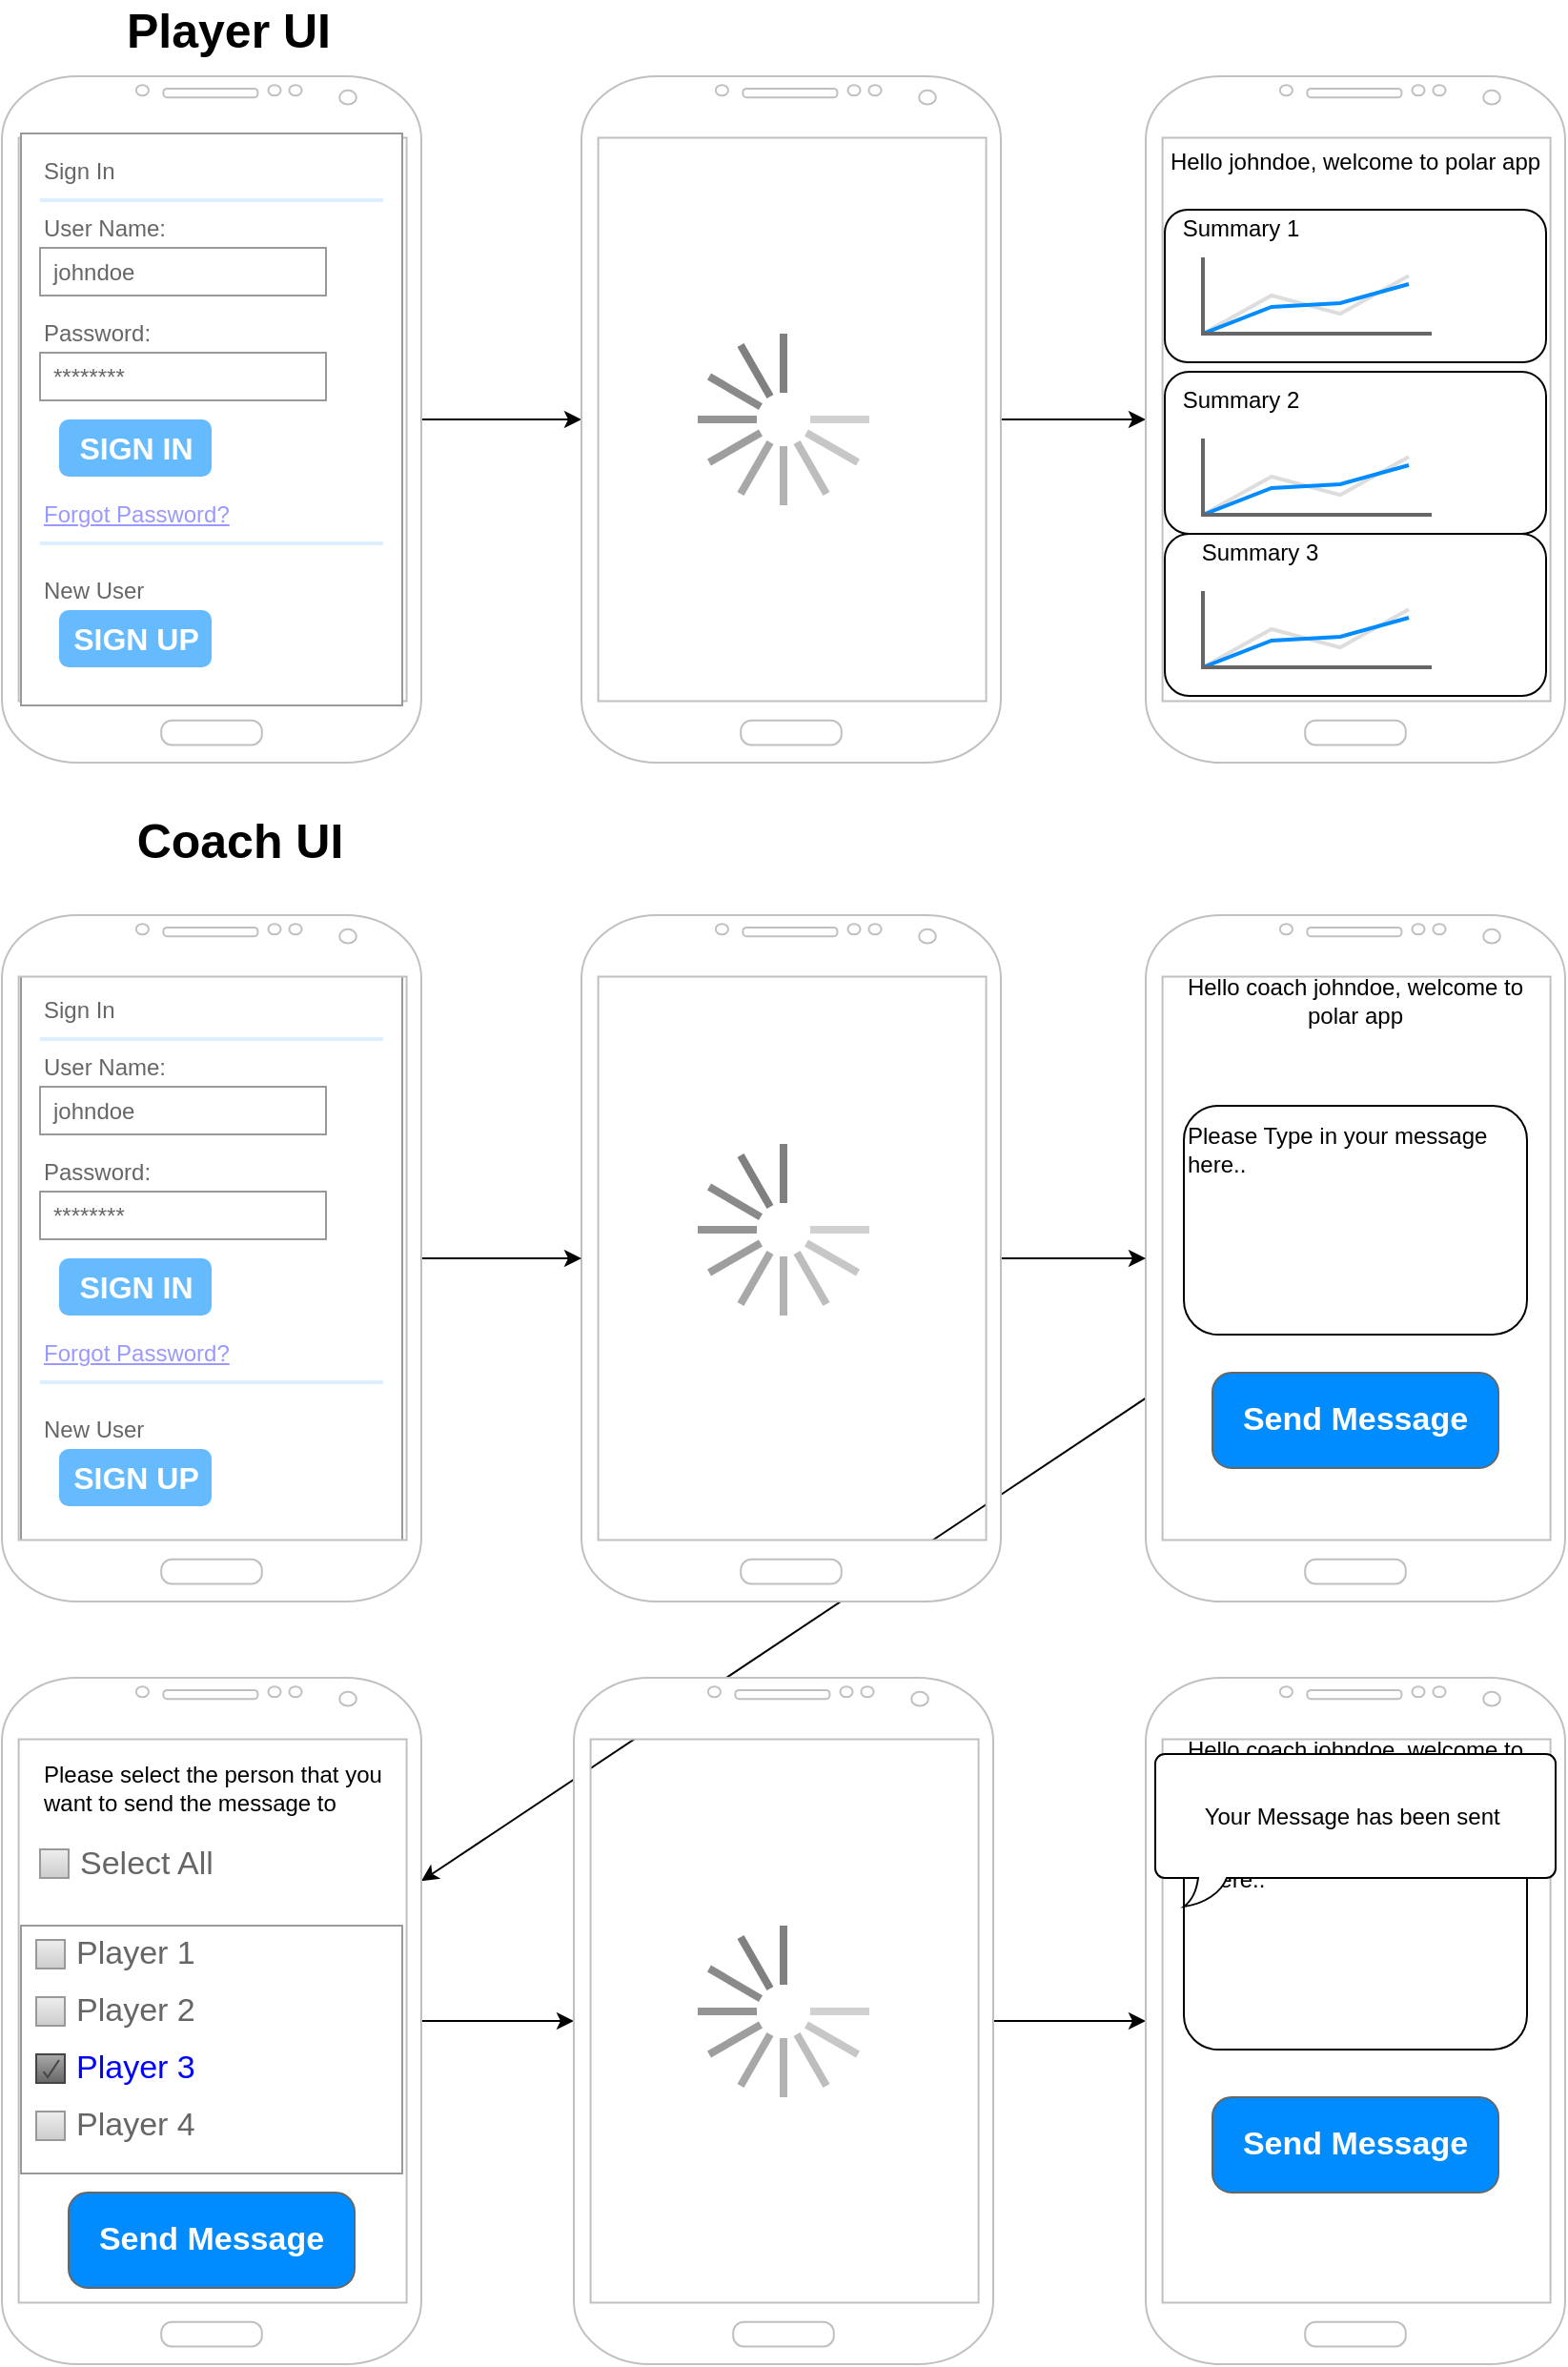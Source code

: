 <mxfile version="14.9.9" type="github">
  <diagram id="r9coZ3SHxbXu03hRXBzI" name="Page-1">
    <mxGraphModel dx="1038" dy="539" grid="1" gridSize="10" guides="1" tooltips="1" connect="1" arrows="1" fold="1" page="1" pageScale="1" pageWidth="827" pageHeight="1169" math="0" shadow="0">
      <root>
        <mxCell id="0" />
        <mxCell id="1" parent="0" />
        <mxCell id="iYdBuN2wYEer2rM_jmkH-16" value="" style="edgeStyle=none;rounded=0;orthogonalLoop=1;jettySize=auto;html=1;" edge="1" parent="1" source="iYdBuN2wYEer2rM_jmkH-1" target="iYdBuN2wYEer2rM_jmkH-15">
          <mxGeometry relative="1" as="geometry" />
        </mxCell>
        <mxCell id="iYdBuN2wYEer2rM_jmkH-1" value="" style="verticalLabelPosition=bottom;verticalAlign=top;html=1;shadow=0;dashed=0;strokeWidth=1;shape=mxgraph.android.phone2;strokeColor=#c0c0c0;" vertex="1" parent="1">
          <mxGeometry y="40" width="220" height="360" as="geometry" />
        </mxCell>
        <mxCell id="iYdBuN2wYEer2rM_jmkH-3" value="" style="strokeWidth=1;shadow=0;dashed=0;align=center;html=1;shape=mxgraph.mockup.forms.rrect;rSize=0;strokeColor=#999999;fillColor=#ffffff;" vertex="1" parent="1">
          <mxGeometry x="10" y="70" width="200" height="300" as="geometry" />
        </mxCell>
        <mxCell id="iYdBuN2wYEer2rM_jmkH-4" value="Sign In" style="strokeWidth=1;shadow=0;dashed=0;align=center;html=1;shape=mxgraph.mockup.forms.anchor;fontSize=12;fontColor=#666666;align=left;resizeWidth=1;spacingLeft=0;" vertex="1" parent="iYdBuN2wYEer2rM_jmkH-3">
          <mxGeometry width="100" height="20" relative="1" as="geometry">
            <mxPoint x="10" y="10" as="offset" />
          </mxGeometry>
        </mxCell>
        <mxCell id="iYdBuN2wYEer2rM_jmkH-5" value="" style="shape=line;strokeColor=#ddeeff;strokeWidth=2;html=1;resizeWidth=1;" vertex="1" parent="iYdBuN2wYEer2rM_jmkH-3">
          <mxGeometry width="180" height="10" relative="1" as="geometry">
            <mxPoint x="10" y="30" as="offset" />
          </mxGeometry>
        </mxCell>
        <mxCell id="iYdBuN2wYEer2rM_jmkH-6" value="User Name:" style="strokeWidth=1;shadow=0;dashed=0;align=center;html=1;shape=mxgraph.mockup.forms.anchor;fontSize=12;fontColor=#666666;align=left;resizeWidth=1;spacingLeft=0;" vertex="1" parent="iYdBuN2wYEer2rM_jmkH-3">
          <mxGeometry width="100" height="20" relative="1" as="geometry">
            <mxPoint x="10" y="40" as="offset" />
          </mxGeometry>
        </mxCell>
        <mxCell id="iYdBuN2wYEer2rM_jmkH-7" value="johndoe" style="strokeWidth=1;shadow=0;dashed=0;align=center;html=1;shape=mxgraph.mockup.forms.rrect;rSize=0;strokeColor=#999999;fontColor=#666666;align=left;spacingLeft=5;resizeWidth=1;" vertex="1" parent="iYdBuN2wYEer2rM_jmkH-3">
          <mxGeometry width="150" height="25" relative="1" as="geometry">
            <mxPoint x="10" y="60" as="offset" />
          </mxGeometry>
        </mxCell>
        <mxCell id="iYdBuN2wYEer2rM_jmkH-8" value="Password:" style="strokeWidth=1;shadow=0;dashed=0;align=center;html=1;shape=mxgraph.mockup.forms.anchor;fontSize=12;fontColor=#666666;align=left;resizeWidth=1;spacingLeft=0;" vertex="1" parent="iYdBuN2wYEer2rM_jmkH-3">
          <mxGeometry width="100" height="20" relative="1" as="geometry">
            <mxPoint x="10" y="95" as="offset" />
          </mxGeometry>
        </mxCell>
        <mxCell id="iYdBuN2wYEer2rM_jmkH-9" value="********" style="strokeWidth=1;shadow=0;dashed=0;align=center;html=1;shape=mxgraph.mockup.forms.rrect;rSize=0;strokeColor=#999999;fontColor=#666666;align=left;spacingLeft=5;resizeWidth=1;" vertex="1" parent="iYdBuN2wYEer2rM_jmkH-3">
          <mxGeometry width="150" height="25" relative="1" as="geometry">
            <mxPoint x="10" y="115" as="offset" />
          </mxGeometry>
        </mxCell>
        <mxCell id="iYdBuN2wYEer2rM_jmkH-10" value="SIGN IN" style="strokeWidth=1;shadow=0;dashed=0;align=center;html=1;shape=mxgraph.mockup.forms.rrect;rSize=5;strokeColor=none;fontColor=#ffffff;fillColor=#66bbff;fontSize=16;fontStyle=1;" vertex="1" parent="iYdBuN2wYEer2rM_jmkH-3">
          <mxGeometry y="1" width="80" height="30" relative="1" as="geometry">
            <mxPoint x="20" y="-150" as="offset" />
          </mxGeometry>
        </mxCell>
        <mxCell id="iYdBuN2wYEer2rM_jmkH-11" value="Forgot Password?" style="strokeWidth=1;shadow=0;dashed=0;align=center;html=1;shape=mxgraph.mockup.forms.anchor;fontSize=12;fontColor=#9999ff;align=left;spacingLeft=0;fontStyle=4;resizeWidth=1;" vertex="1" parent="iYdBuN2wYEer2rM_jmkH-3">
          <mxGeometry y="1" width="150" height="20" relative="1" as="geometry">
            <mxPoint x="10" y="-110" as="offset" />
          </mxGeometry>
        </mxCell>
        <mxCell id="iYdBuN2wYEer2rM_jmkH-12" value="" style="shape=line;strokeColor=#ddeeff;strokeWidth=2;html=1;resizeWidth=1;" vertex="1" parent="iYdBuN2wYEer2rM_jmkH-3">
          <mxGeometry y="1" width="180" height="10" relative="1" as="geometry">
            <mxPoint x="10" y="-90" as="offset" />
          </mxGeometry>
        </mxCell>
        <mxCell id="iYdBuN2wYEer2rM_jmkH-13" value="New User" style="strokeWidth=1;shadow=0;dashed=0;align=center;html=1;shape=mxgraph.mockup.forms.anchor;fontSize=12;fontColor=#666666;align=left;spacingLeft=0;resizeWidth=1;" vertex="1" parent="iYdBuN2wYEer2rM_jmkH-3">
          <mxGeometry y="1" width="150" height="20" relative="1" as="geometry">
            <mxPoint x="10" y="-70" as="offset" />
          </mxGeometry>
        </mxCell>
        <mxCell id="iYdBuN2wYEer2rM_jmkH-14" value="SIGN UP" style="strokeWidth=1;shadow=0;dashed=0;align=center;html=1;shape=mxgraph.mockup.forms.rrect;rSize=5;strokeColor=none;fontColor=#ffffff;fillColor=#66bbff;fontSize=16;fontStyle=1;" vertex="1" parent="iYdBuN2wYEer2rM_jmkH-3">
          <mxGeometry y="1" width="80" height="30" relative="1" as="geometry">
            <mxPoint x="20" y="-50" as="offset" />
          </mxGeometry>
        </mxCell>
        <mxCell id="iYdBuN2wYEer2rM_jmkH-20" value="" style="edgeStyle=none;rounded=0;orthogonalLoop=1;jettySize=auto;html=1;" edge="1" parent="1" source="iYdBuN2wYEer2rM_jmkH-15" target="iYdBuN2wYEer2rM_jmkH-19">
          <mxGeometry relative="1" as="geometry" />
        </mxCell>
        <mxCell id="iYdBuN2wYEer2rM_jmkH-15" value="" style="verticalLabelPosition=bottom;verticalAlign=top;html=1;shadow=0;dashed=0;strokeWidth=1;shape=mxgraph.android.phone2;strokeColor=#c0c0c0;" vertex="1" parent="1">
          <mxGeometry x="304" y="40" width="220" height="360" as="geometry" />
        </mxCell>
        <mxCell id="iYdBuN2wYEer2rM_jmkH-18" value="" style="verticalLabelPosition=bottom;shadow=0;dashed=0;align=center;html=1;verticalAlign=top;strokeWidth=1;shape=mxgraph.mockup.misc.loading_circle_2;pointerEvents=1" vertex="1" parent="1">
          <mxGeometry x="365" y="175" width="90" height="90" as="geometry" />
        </mxCell>
        <mxCell id="iYdBuN2wYEer2rM_jmkH-19" value="" style="verticalLabelPosition=bottom;verticalAlign=top;html=1;shadow=0;dashed=0;strokeWidth=1;shape=mxgraph.android.phone2;strokeColor=#c0c0c0;" vertex="1" parent="1">
          <mxGeometry x="600" y="40" width="220" height="360" as="geometry" />
        </mxCell>
        <mxCell id="iYdBuN2wYEer2rM_jmkH-21" value="Hello johndoe, welcome to polar app" style="text;html=1;strokeColor=none;fillColor=none;align=center;verticalAlign=middle;whiteSpace=wrap;rounded=0;" vertex="1" parent="1">
          <mxGeometry x="610" y="70" width="200" height="30" as="geometry" />
        </mxCell>
        <mxCell id="iYdBuN2wYEer2rM_jmkH-22" value="" style="rounded=1;whiteSpace=wrap;html=1;" vertex="1" parent="1">
          <mxGeometry x="610" y="110" width="200" height="80" as="geometry" />
        </mxCell>
        <mxCell id="iYdBuN2wYEer2rM_jmkH-23" value="" style="rounded=1;whiteSpace=wrap;html=1;" vertex="1" parent="1">
          <mxGeometry x="610" y="195" width="200" height="85" as="geometry" />
        </mxCell>
        <mxCell id="iYdBuN2wYEer2rM_jmkH-24" value="" style="rounded=1;whiteSpace=wrap;html=1;" vertex="1" parent="1">
          <mxGeometry x="610" y="280" width="200" height="85" as="geometry" />
        </mxCell>
        <mxCell id="iYdBuN2wYEer2rM_jmkH-25" value="Summary 1" style="text;html=1;strokeColor=none;fillColor=none;align=center;verticalAlign=middle;whiteSpace=wrap;rounded=0;" vertex="1" parent="1">
          <mxGeometry x="610" y="110" width="80" height="20" as="geometry" />
        </mxCell>
        <mxCell id="iYdBuN2wYEer2rM_jmkH-28" value="Summary 2" style="text;html=1;strokeColor=none;fillColor=none;align=center;verticalAlign=middle;whiteSpace=wrap;rounded=0;" vertex="1" parent="1">
          <mxGeometry x="610" y="200" width="80" height="20" as="geometry" />
        </mxCell>
        <mxCell id="iYdBuN2wYEer2rM_jmkH-29" value="Summary 3" style="text;html=1;strokeColor=none;fillColor=none;align=center;verticalAlign=middle;whiteSpace=wrap;rounded=0;" vertex="1" parent="1">
          <mxGeometry x="620" y="280" width="80" height="20" as="geometry" />
        </mxCell>
        <mxCell id="iYdBuN2wYEer2rM_jmkH-30" value="" style="verticalLabelPosition=bottom;shadow=0;dashed=0;align=center;html=1;verticalAlign=top;strokeWidth=1;shape=mxgraph.mockup.graphics.lineChart;strokeColor=none;strokeColor2=#666666;strokeColor3=#008cff;strokeColor4=#dddddd;" vertex="1" parent="1">
          <mxGeometry x="630" y="135" width="120" height="40" as="geometry" />
        </mxCell>
        <mxCell id="iYdBuN2wYEer2rM_jmkH-31" value="" style="verticalLabelPosition=bottom;shadow=0;dashed=0;align=center;html=1;verticalAlign=top;strokeWidth=1;shape=mxgraph.mockup.graphics.lineChart;strokeColor=none;strokeColor2=#666666;strokeColor3=#008cff;strokeColor4=#dddddd;" vertex="1" parent="1">
          <mxGeometry x="630" y="230" width="120" height="40" as="geometry" />
        </mxCell>
        <mxCell id="iYdBuN2wYEer2rM_jmkH-32" value="" style="verticalLabelPosition=bottom;shadow=0;dashed=0;align=center;html=1;verticalAlign=top;strokeWidth=1;shape=mxgraph.mockup.graphics.lineChart;strokeColor=none;strokeColor2=#666666;strokeColor3=#008cff;strokeColor4=#dddddd;" vertex="1" parent="1">
          <mxGeometry x="630" y="310" width="120" height="40" as="geometry" />
        </mxCell>
        <mxCell id="iYdBuN2wYEer2rM_jmkH-33" value="" style="strokeWidth=1;shadow=0;dashed=0;align=center;html=1;shape=mxgraph.mockup.forms.rrect;rSize=0;strokeColor=#999999;fillColor=#ffffff;" vertex="1" parent="1">
          <mxGeometry x="10" y="510" width="200" height="300" as="geometry" />
        </mxCell>
        <mxCell id="iYdBuN2wYEer2rM_jmkH-34" value="Sign In" style="strokeWidth=1;shadow=0;dashed=0;align=center;html=1;shape=mxgraph.mockup.forms.anchor;fontSize=12;fontColor=#666666;align=left;resizeWidth=1;spacingLeft=0;" vertex="1" parent="iYdBuN2wYEer2rM_jmkH-33">
          <mxGeometry width="100" height="20" relative="1" as="geometry">
            <mxPoint x="10" y="10" as="offset" />
          </mxGeometry>
        </mxCell>
        <mxCell id="iYdBuN2wYEer2rM_jmkH-35" value="" style="shape=line;strokeColor=#ddeeff;strokeWidth=2;html=1;resizeWidth=1;" vertex="1" parent="iYdBuN2wYEer2rM_jmkH-33">
          <mxGeometry width="180" height="10" relative="1" as="geometry">
            <mxPoint x="10" y="30" as="offset" />
          </mxGeometry>
        </mxCell>
        <mxCell id="iYdBuN2wYEer2rM_jmkH-36" value="User Name:" style="strokeWidth=1;shadow=0;dashed=0;align=center;html=1;shape=mxgraph.mockup.forms.anchor;fontSize=12;fontColor=#666666;align=left;resizeWidth=1;spacingLeft=0;" vertex="1" parent="iYdBuN2wYEer2rM_jmkH-33">
          <mxGeometry width="100" height="20" relative="1" as="geometry">
            <mxPoint x="10" y="40" as="offset" />
          </mxGeometry>
        </mxCell>
        <mxCell id="iYdBuN2wYEer2rM_jmkH-37" value="johndoe" style="strokeWidth=1;shadow=0;dashed=0;align=center;html=1;shape=mxgraph.mockup.forms.rrect;rSize=0;strokeColor=#999999;fontColor=#666666;align=left;spacingLeft=5;resizeWidth=1;" vertex="1" parent="iYdBuN2wYEer2rM_jmkH-33">
          <mxGeometry width="150" height="25" relative="1" as="geometry">
            <mxPoint x="10" y="60" as="offset" />
          </mxGeometry>
        </mxCell>
        <mxCell id="iYdBuN2wYEer2rM_jmkH-38" value="Password:" style="strokeWidth=1;shadow=0;dashed=0;align=center;html=1;shape=mxgraph.mockup.forms.anchor;fontSize=12;fontColor=#666666;align=left;resizeWidth=1;spacingLeft=0;" vertex="1" parent="iYdBuN2wYEer2rM_jmkH-33">
          <mxGeometry width="100" height="20" relative="1" as="geometry">
            <mxPoint x="10" y="95" as="offset" />
          </mxGeometry>
        </mxCell>
        <mxCell id="iYdBuN2wYEer2rM_jmkH-39" value="********" style="strokeWidth=1;shadow=0;dashed=0;align=center;html=1;shape=mxgraph.mockup.forms.rrect;rSize=0;strokeColor=#999999;fontColor=#666666;align=left;spacingLeft=5;resizeWidth=1;" vertex="1" parent="iYdBuN2wYEer2rM_jmkH-33">
          <mxGeometry width="150" height="25" relative="1" as="geometry">
            <mxPoint x="10" y="115" as="offset" />
          </mxGeometry>
        </mxCell>
        <mxCell id="iYdBuN2wYEer2rM_jmkH-40" value="SIGN IN" style="strokeWidth=1;shadow=0;dashed=0;align=center;html=1;shape=mxgraph.mockup.forms.rrect;rSize=5;strokeColor=none;fontColor=#ffffff;fillColor=#66bbff;fontSize=16;fontStyle=1;" vertex="1" parent="iYdBuN2wYEer2rM_jmkH-33">
          <mxGeometry y="1" width="80" height="30" relative="1" as="geometry">
            <mxPoint x="20" y="-150" as="offset" />
          </mxGeometry>
        </mxCell>
        <mxCell id="iYdBuN2wYEer2rM_jmkH-41" value="Forgot Password?" style="strokeWidth=1;shadow=0;dashed=0;align=center;html=1;shape=mxgraph.mockup.forms.anchor;fontSize=12;fontColor=#9999ff;align=left;spacingLeft=0;fontStyle=4;resizeWidth=1;" vertex="1" parent="iYdBuN2wYEer2rM_jmkH-33">
          <mxGeometry y="1" width="150" height="20" relative="1" as="geometry">
            <mxPoint x="10" y="-110" as="offset" />
          </mxGeometry>
        </mxCell>
        <mxCell id="iYdBuN2wYEer2rM_jmkH-42" value="" style="shape=line;strokeColor=#ddeeff;strokeWidth=2;html=1;resizeWidth=1;" vertex="1" parent="iYdBuN2wYEer2rM_jmkH-33">
          <mxGeometry y="1" width="180" height="10" relative="1" as="geometry">
            <mxPoint x="10" y="-90" as="offset" />
          </mxGeometry>
        </mxCell>
        <mxCell id="iYdBuN2wYEer2rM_jmkH-43" value="New User" style="strokeWidth=1;shadow=0;dashed=0;align=center;html=1;shape=mxgraph.mockup.forms.anchor;fontSize=12;fontColor=#666666;align=left;spacingLeft=0;resizeWidth=1;" vertex="1" parent="iYdBuN2wYEer2rM_jmkH-33">
          <mxGeometry y="1" width="150" height="20" relative="1" as="geometry">
            <mxPoint x="10" y="-70" as="offset" />
          </mxGeometry>
        </mxCell>
        <mxCell id="iYdBuN2wYEer2rM_jmkH-44" value="SIGN UP" style="strokeWidth=1;shadow=0;dashed=0;align=center;html=1;shape=mxgraph.mockup.forms.rrect;rSize=5;strokeColor=none;fontColor=#ffffff;fillColor=#66bbff;fontSize=16;fontStyle=1;" vertex="1" parent="iYdBuN2wYEer2rM_jmkH-33">
          <mxGeometry y="1" width="80" height="30" relative="1" as="geometry">
            <mxPoint x="20" y="-50" as="offset" />
          </mxGeometry>
        </mxCell>
        <mxCell id="iYdBuN2wYEer2rM_jmkH-45" value="" style="verticalLabelPosition=bottom;shadow=0;dashed=0;align=center;html=1;verticalAlign=top;strokeWidth=1;shape=mxgraph.mockup.misc.loading_circle_2;pointerEvents=1" vertex="1" parent="1">
          <mxGeometry x="365" y="600" width="90" height="90" as="geometry" />
        </mxCell>
        <mxCell id="iYdBuN2wYEer2rM_jmkH-71" value="" style="edgeStyle=none;rounded=0;orthogonalLoop=1;jettySize=auto;html=1;" edge="1" parent="1" source="iYdBuN2wYEer2rM_jmkH-46" target="iYdBuN2wYEer2rM_jmkH-70">
          <mxGeometry relative="1" as="geometry" />
        </mxCell>
        <mxCell id="iYdBuN2wYEer2rM_jmkH-46" value="" style="verticalLabelPosition=bottom;verticalAlign=top;html=1;shadow=0;dashed=0;strokeWidth=1;shape=mxgraph.android.phone2;strokeColor=#c0c0c0;" vertex="1" parent="1">
          <mxGeometry x="600" y="480" width="220" height="360" as="geometry" />
        </mxCell>
        <mxCell id="iYdBuN2wYEer2rM_jmkH-65" value="" style="edgeStyle=none;rounded=0;orthogonalLoop=1;jettySize=auto;html=1;" edge="1" parent="1" source="iYdBuN2wYEer2rM_jmkH-62" target="iYdBuN2wYEer2rM_jmkH-46">
          <mxGeometry relative="1" as="geometry" />
        </mxCell>
        <mxCell id="iYdBuN2wYEer2rM_jmkH-62" value="" style="verticalLabelPosition=bottom;verticalAlign=top;html=1;shadow=0;dashed=0;strokeWidth=1;shape=mxgraph.android.phone2;strokeColor=#c0c0c0;" vertex="1" parent="1">
          <mxGeometry x="304" y="480" width="220" height="360" as="geometry" />
        </mxCell>
        <mxCell id="iYdBuN2wYEer2rM_jmkH-64" value="" style="edgeStyle=none;rounded=0;orthogonalLoop=1;jettySize=auto;html=1;" edge="1" parent="1" source="iYdBuN2wYEer2rM_jmkH-63" target="iYdBuN2wYEer2rM_jmkH-62">
          <mxGeometry relative="1" as="geometry" />
        </mxCell>
        <mxCell id="iYdBuN2wYEer2rM_jmkH-63" value="" style="verticalLabelPosition=bottom;verticalAlign=top;html=1;shadow=0;dashed=0;strokeWidth=1;shape=mxgraph.android.phone2;strokeColor=#c0c0c0;" vertex="1" parent="1">
          <mxGeometry y="480" width="220" height="360" as="geometry" />
        </mxCell>
        <mxCell id="iYdBuN2wYEer2rM_jmkH-66" value="Hello coach johndoe, welcome to polar app" style="text;html=1;strokeColor=none;fillColor=none;align=center;verticalAlign=middle;whiteSpace=wrap;rounded=0;" vertex="1" parent="1">
          <mxGeometry x="610" y="510" width="200" height="30" as="geometry" />
        </mxCell>
        <mxCell id="iYdBuN2wYEer2rM_jmkH-67" value="Send Message" style="strokeWidth=1;shadow=0;dashed=0;align=center;html=1;shape=mxgraph.mockup.buttons.button;strokeColor=#666666;fontColor=#ffffff;mainText=;buttonStyle=round;fontSize=17;fontStyle=1;fillColor=#008cff;whiteSpace=wrap;" vertex="1" parent="1">
          <mxGeometry x="635" y="720" width="150" height="50" as="geometry" />
        </mxCell>
        <mxCell id="iYdBuN2wYEer2rM_jmkH-68" value="" style="rounded=1;whiteSpace=wrap;html=1;" vertex="1" parent="1">
          <mxGeometry x="620" y="580" width="180" height="120" as="geometry" />
        </mxCell>
        <mxCell id="iYdBuN2wYEer2rM_jmkH-69" value="Please Type in your message here.." style="text;html=1;strokeColor=none;fillColor=none;align=left;verticalAlign=middle;whiteSpace=wrap;rounded=0;" vertex="1" parent="1">
          <mxGeometry x="620" y="585" width="180" height="35" as="geometry" />
        </mxCell>
        <mxCell id="iYdBuN2wYEer2rM_jmkH-81" value="" style="edgeStyle=none;rounded=0;orthogonalLoop=1;jettySize=auto;html=1;" edge="1" parent="1" source="iYdBuN2wYEer2rM_jmkH-70" target="iYdBuN2wYEer2rM_jmkH-80">
          <mxGeometry relative="1" as="geometry" />
        </mxCell>
        <mxCell id="iYdBuN2wYEer2rM_jmkH-70" value="" style="verticalLabelPosition=bottom;verticalAlign=top;html=1;shadow=0;dashed=0;strokeWidth=1;shape=mxgraph.android.phone2;strokeColor=#c0c0c0;" vertex="1" parent="1">
          <mxGeometry y="880" width="220" height="360" as="geometry" />
        </mxCell>
        <mxCell id="iYdBuN2wYEer2rM_jmkH-72" value="" style="strokeWidth=1;shadow=0;dashed=0;align=center;html=1;shape=mxgraph.mockup.forms.rrect;rSize=0;strokeColor=#999999;fillColor=#ffffff;recursiveResize=0;" vertex="1" parent="1">
          <mxGeometry x="10" y="1010" width="200" height="130" as="geometry" />
        </mxCell>
        <mxCell id="iYdBuN2wYEer2rM_jmkH-73" value="Player 1" style="strokeWidth=1;shadow=0;dashed=0;align=center;html=1;shape=mxgraph.mockup.forms.rrect;rSize=0;fillColor=#eeeeee;strokeColor=#999999;gradientColor=#cccccc;align=left;spacingLeft=4;fontSize=17;fontColor=#666666;labelPosition=right;" vertex="1" parent="iYdBuN2wYEer2rM_jmkH-72">
          <mxGeometry x="8" y="7.5" width="15" height="15" as="geometry" />
        </mxCell>
        <mxCell id="iYdBuN2wYEer2rM_jmkH-74" value="Player 2" style="strokeWidth=1;shadow=0;dashed=0;align=center;html=1;shape=mxgraph.mockup.forms.rrect;rSize=0;fillColor=#eeeeee;strokeColor=#999999;gradientColor=#cccccc;align=left;spacingLeft=4;fontSize=17;fontColor=#666666;labelPosition=right;" vertex="1" parent="iYdBuN2wYEer2rM_jmkH-72">
          <mxGeometry x="8" y="37.5" width="15" height="15" as="geometry" />
        </mxCell>
        <mxCell id="iYdBuN2wYEer2rM_jmkH-75" value="&lt;font color=&quot;#0000ff&quot;&gt;Player&amp;nbsp;3&lt;/font&gt;" style="strokeWidth=1;shadow=0;dashed=0;align=center;html=1;shape=mxgraph.mockup.forms.checkbox;rSize=0;resizable=0;fillColor=#aaaaaa;strokeColor=#444444;gradientColor=#666666;align=left;spacingLeft=4;fontSize=17;fontColor=#008cff;labelPosition=right;" vertex="1" parent="iYdBuN2wYEer2rM_jmkH-72">
          <mxGeometry x="8" y="67.5" width="15" height="15" as="geometry" />
        </mxCell>
        <mxCell id="iYdBuN2wYEer2rM_jmkH-76" value="Player&amp;nbsp;4" style="strokeWidth=1;shadow=0;dashed=0;align=center;html=1;shape=mxgraph.mockup.forms.rrect;rSize=0;fillColor=#eeeeee;strokeColor=#999999;gradientColor=#cccccc;align=left;spacingLeft=4;fontSize=17;fontColor=#666666;labelPosition=right;" vertex="1" parent="iYdBuN2wYEer2rM_jmkH-72">
          <mxGeometry x="8" y="97.5" width="15" height="15" as="geometry" />
        </mxCell>
        <mxCell id="iYdBuN2wYEer2rM_jmkH-77" value="Send Message" style="strokeWidth=1;shadow=0;dashed=0;align=center;html=1;shape=mxgraph.mockup.buttons.button;strokeColor=#666666;fontColor=#ffffff;mainText=;buttonStyle=round;fontSize=17;fontStyle=1;fillColor=#008cff;whiteSpace=wrap;" vertex="1" parent="1">
          <mxGeometry x="35" y="1150" width="150" height="50" as="geometry" />
        </mxCell>
        <mxCell id="iYdBuN2wYEer2rM_jmkH-78" value="Please select the person that you want to send the message to&amp;nbsp;&amp;nbsp;" style="text;html=1;strokeColor=none;fillColor=none;align=left;verticalAlign=middle;whiteSpace=wrap;rounded=0;" vertex="1" parent="1">
          <mxGeometry x="20" y="920" width="180" height="35" as="geometry" />
        </mxCell>
        <mxCell id="iYdBuN2wYEer2rM_jmkH-79" value="Select All" style="strokeWidth=1;shadow=0;dashed=0;align=center;html=1;shape=mxgraph.mockup.forms.rrect;rSize=0;fillColor=#eeeeee;strokeColor=#999999;gradientColor=#cccccc;align=left;spacingLeft=4;fontSize=17;fontColor=#666666;labelPosition=right;" vertex="1" parent="1">
          <mxGeometry x="20" y="970" width="15" height="15" as="geometry" />
        </mxCell>
        <mxCell id="iYdBuN2wYEer2rM_jmkH-84" value="" style="edgeStyle=none;rounded=0;orthogonalLoop=1;jettySize=auto;html=1;" edge="1" parent="1" source="iYdBuN2wYEer2rM_jmkH-80" target="iYdBuN2wYEer2rM_jmkH-83">
          <mxGeometry relative="1" as="geometry" />
        </mxCell>
        <mxCell id="iYdBuN2wYEer2rM_jmkH-80" value="" style="verticalLabelPosition=bottom;verticalAlign=top;html=1;shadow=0;dashed=0;strokeWidth=1;shape=mxgraph.android.phone2;strokeColor=#c0c0c0;" vertex="1" parent="1">
          <mxGeometry x="300" y="880" width="220" height="360" as="geometry" />
        </mxCell>
        <mxCell id="iYdBuN2wYEer2rM_jmkH-82" value="" style="verticalLabelPosition=bottom;shadow=0;dashed=0;align=center;html=1;verticalAlign=top;strokeWidth=1;shape=mxgraph.mockup.misc.loading_circle_2;pointerEvents=1" vertex="1" parent="1">
          <mxGeometry x="365" y="1010" width="90" height="90" as="geometry" />
        </mxCell>
        <mxCell id="iYdBuN2wYEer2rM_jmkH-83" value="" style="verticalLabelPosition=bottom;verticalAlign=top;html=1;shadow=0;dashed=0;strokeWidth=1;shape=mxgraph.android.phone2;strokeColor=#c0c0c0;" vertex="1" parent="1">
          <mxGeometry x="600" y="880" width="220" height="360" as="geometry" />
        </mxCell>
        <mxCell id="iYdBuN2wYEer2rM_jmkH-85" value="Hello coach johndoe, welcome to polar app" style="text;html=1;strokeColor=none;fillColor=none;align=center;verticalAlign=middle;whiteSpace=wrap;rounded=0;" vertex="1" parent="1">
          <mxGeometry x="610" y="910" width="200" height="30" as="geometry" />
        </mxCell>
        <mxCell id="iYdBuN2wYEer2rM_jmkH-86" value="" style="rounded=1;whiteSpace=wrap;html=1;" vertex="1" parent="1">
          <mxGeometry x="620" y="955" width="180" height="120" as="geometry" />
        </mxCell>
        <mxCell id="iYdBuN2wYEer2rM_jmkH-87" value="Please Type in your message here.." style="text;html=1;strokeColor=none;fillColor=none;align=left;verticalAlign=middle;whiteSpace=wrap;rounded=0;" vertex="1" parent="1">
          <mxGeometry x="630" y="960" width="180" height="35" as="geometry" />
        </mxCell>
        <mxCell id="iYdBuN2wYEer2rM_jmkH-88" value="Send Message" style="strokeWidth=1;shadow=0;dashed=0;align=center;html=1;shape=mxgraph.mockup.buttons.button;strokeColor=#666666;fontColor=#ffffff;mainText=;buttonStyle=round;fontSize=17;fontStyle=1;fillColor=#008cff;whiteSpace=wrap;" vertex="1" parent="1">
          <mxGeometry x="635" y="1100" width="150" height="50" as="geometry" />
        </mxCell>
        <mxCell id="iYdBuN2wYEer2rM_jmkH-89" value="Your Message has been sent&amp;nbsp;" style="whiteSpace=wrap;html=1;shape=mxgraph.basic.roundRectCallout;dx=30;dy=15;size=5;boundedLbl=1;" vertex="1" parent="1">
          <mxGeometry x="605" y="920" width="210" height="80" as="geometry" />
        </mxCell>
        <mxCell id="iYdBuN2wYEer2rM_jmkH-91" value="Player UI" style="text;html=1;strokeColor=none;fillColor=none;align=center;verticalAlign=middle;whiteSpace=wrap;rounded=0;fontSize=25;fontStyle=1" vertex="1" parent="1">
          <mxGeometry x="18" width="202" height="30" as="geometry" />
        </mxCell>
        <mxCell id="iYdBuN2wYEer2rM_jmkH-92" value="Coach UI" style="text;html=1;strokeColor=none;fillColor=none;align=center;verticalAlign=middle;whiteSpace=wrap;rounded=0;fontSize=25;fontStyle=1" vertex="1" parent="1">
          <mxGeometry y="420" width="250" height="40" as="geometry" />
        </mxCell>
      </root>
    </mxGraphModel>
  </diagram>
</mxfile>
